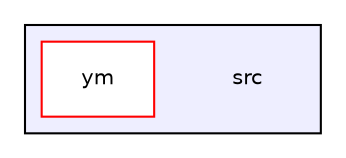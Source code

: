 digraph "src" {
  compound=true
  node [ fontsize="10", fontname="Helvetica"];
  edge [ labelfontsize="10", labelfontname="Helvetica"];
  subgraph clusterdir_3a5b05fd5f4a99577137d20ebb9fb290 {
    graph [ bgcolor="#eeeeff", pencolor="black", label="" URL="dir_3a5b05fd5f4a99577137d20ebb9fb290.html"];
    dir_3a5b05fd5f4a99577137d20ebb9fb290 [shape=plaintext label="src"];
    dir_ab07ab894b4828d180c7bd77e2c0d6d3 [shape=box label="ym" color="red" fillcolor="white" style="filled" URL="dir_ab07ab894b4828d180c7bd77e2c0d6d3.html"];
  }
}
